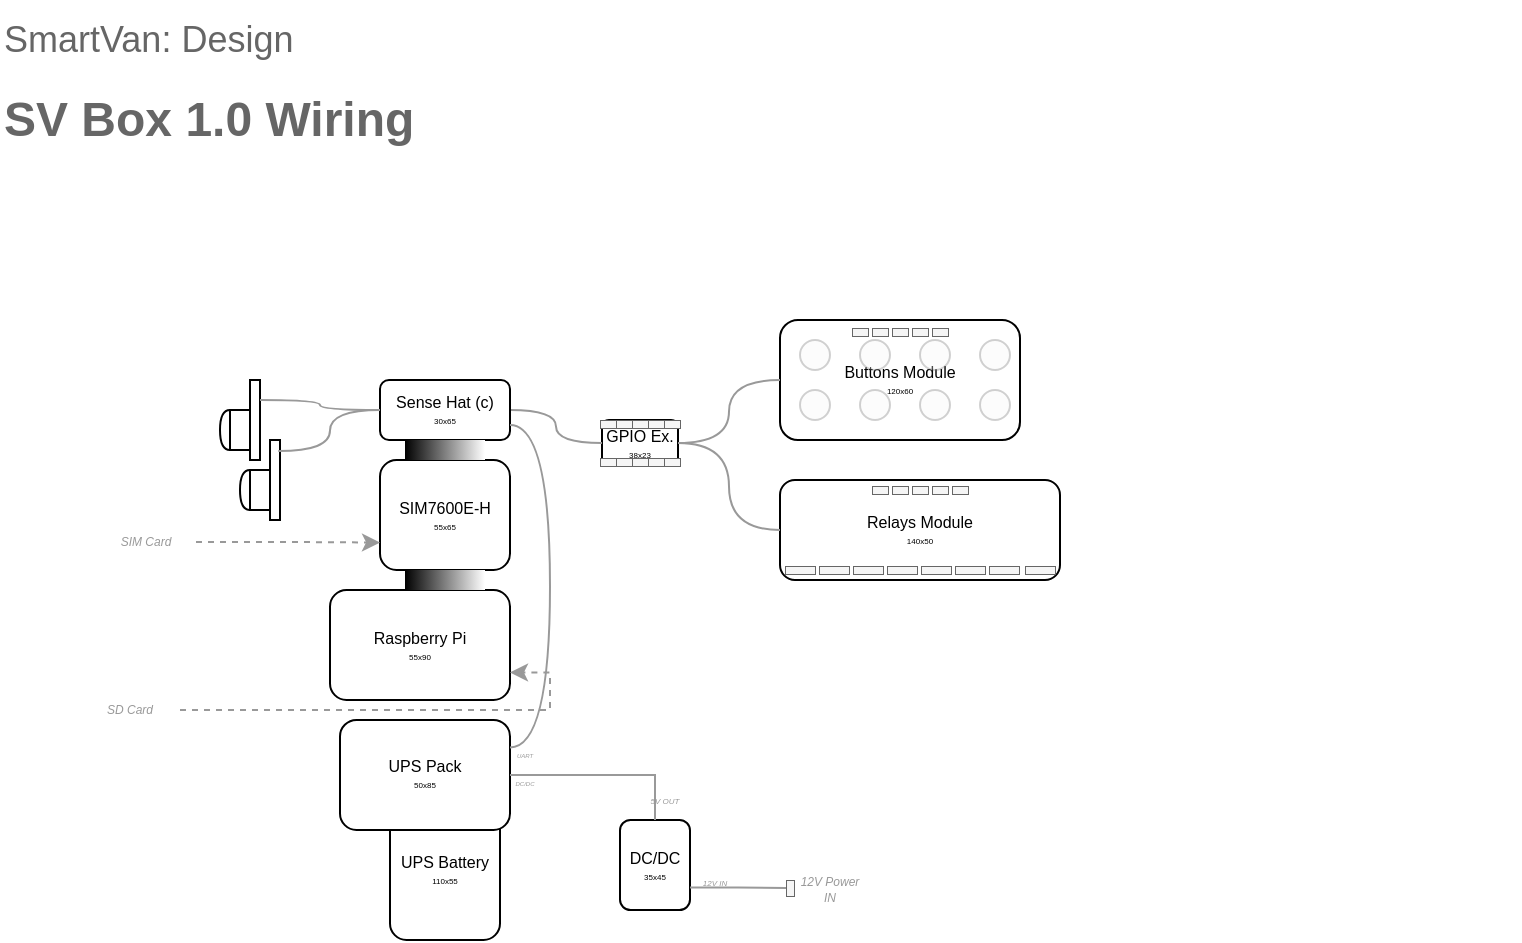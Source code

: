 <mxfile version="21.6.5" type="device">
  <diagram name="SV Box 1.0 Wiring Schema" id="WvOE9oy7c-ULQABIU0A4">
    <mxGraphModel dx="1328" dy="893" grid="1" gridSize="10" guides="1" tooltips="1" connect="1" arrows="1" fold="1" page="1" pageScale="1" pageWidth="827" pageHeight="1169" math="0" shadow="0">
      <root>
        <mxCell id="ygFyH5F4NNDvwpwNv1w--0" />
        <mxCell id="ygFyH5F4NNDvwpwNv1w--1" style="" parent="ygFyH5F4NNDvwpwNv1w--0" />
        <mxCell id="ygFyH5F4NNDvwpwNv1w--2" value="SmartVan: Design" style="text;html=1;strokeColor=none;fillColor=none;align=left;verticalAlign=middle;whiteSpace=wrap;rounded=0;fontColor=#666666;fontSize=18;" parent="ygFyH5F4NNDvwpwNv1w--1" vertex="1">
          <mxGeometry x="40" y="40" width="760" height="40" as="geometry" />
        </mxCell>
        <mxCell id="ygFyH5F4NNDvwpwNv1w--3" value="SV Box 1.0 Wiring" style="text;html=1;strokeColor=none;fillColor=none;align=left;verticalAlign=middle;whiteSpace=wrap;rounded=0;fontColor=#666666;fontSize=24;fontStyle=1" parent="ygFyH5F4NNDvwpwNv1w--1" vertex="1">
          <mxGeometry x="40" y="80" width="760" height="40" as="geometry" />
        </mxCell>
        <mxCell id="4EoeCSa8SVk3PqcVmYQs-0" value="&lt;font style=&quot;font-size: 8px;&quot;&gt;Relays Module&lt;/font&gt;&lt;br&gt;&lt;font style=&quot;font-size: 4px;&quot;&gt;140x50&lt;/font&gt;" style="rounded=1;whiteSpace=wrap;html=1;fontSize=6;horizontal=1;spacingBottom=0;spacingRight=0;" vertex="1" parent="ygFyH5F4NNDvwpwNv1w--1">
          <mxGeometry x="430" y="280" width="140" height="50" as="geometry" />
        </mxCell>
        <mxCell id="4EoeCSa8SVk3PqcVmYQs-1" value="&lt;font style=&quot;font-size: 8px;&quot;&gt;GPIO Ex.&lt;/font&gt;&lt;br&gt;&lt;font style=&quot;font-size: 4px;&quot;&gt;38x23&lt;/font&gt;" style="rounded=1;whiteSpace=wrap;html=1;fontSize=6;horizontal=1;" vertex="1" parent="ygFyH5F4NNDvwpwNv1w--1">
          <mxGeometry x="341" y="250" width="38" height="23" as="geometry" />
        </mxCell>
        <mxCell id="4EoeCSa8SVk3PqcVmYQs-2" value="" style="group" vertex="1" connectable="0" parent="ygFyH5F4NNDvwpwNv1w--1">
          <mxGeometry x="430" y="200" width="120" height="60" as="geometry" />
        </mxCell>
        <mxCell id="4EoeCSa8SVk3PqcVmYQs-3" value="&lt;font style=&quot;font-size: 8px;&quot;&gt;Buttons Module&lt;/font&gt;&lt;br&gt;&lt;font style=&quot;font-size: 4px;&quot;&gt;120x60&lt;/font&gt;" style="rounded=1;whiteSpace=wrap;html=1;fontSize=6;horizontal=1;spacingTop=0;spacingLeft=0;" vertex="1" parent="4EoeCSa8SVk3PqcVmYQs-2">
          <mxGeometry width="120" height="60" as="geometry" />
        </mxCell>
        <mxCell id="4EoeCSa8SVk3PqcVmYQs-4" value="" style="ellipse;whiteSpace=wrap;html=1;fillColor=#f5f5f5;fontColor=#333333;strokeColor=#666666;opacity=30;" vertex="1" parent="4EoeCSa8SVk3PqcVmYQs-2">
          <mxGeometry x="10" y="10" width="15" height="15" as="geometry" />
        </mxCell>
        <mxCell id="4EoeCSa8SVk3PqcVmYQs-5" value="" style="ellipse;whiteSpace=wrap;html=1;fillColor=#f5f5f5;fontColor=#333333;strokeColor=#666666;opacity=30;" vertex="1" parent="4EoeCSa8SVk3PqcVmYQs-2">
          <mxGeometry x="10" y="35" width="15" height="15" as="geometry" />
        </mxCell>
        <mxCell id="4EoeCSa8SVk3PqcVmYQs-6" value="" style="ellipse;whiteSpace=wrap;html=1;fillColor=#f5f5f5;fontColor=#333333;strokeColor=#666666;opacity=30;" vertex="1" parent="4EoeCSa8SVk3PqcVmYQs-2">
          <mxGeometry x="40" y="10" width="15" height="15" as="geometry" />
        </mxCell>
        <mxCell id="4EoeCSa8SVk3PqcVmYQs-7" value="" style="ellipse;whiteSpace=wrap;html=1;fillColor=#f5f5f5;fontColor=#333333;strokeColor=#666666;opacity=30;" vertex="1" parent="4EoeCSa8SVk3PqcVmYQs-2">
          <mxGeometry x="40" y="35" width="15" height="15" as="geometry" />
        </mxCell>
        <mxCell id="4EoeCSa8SVk3PqcVmYQs-8" value="" style="ellipse;whiteSpace=wrap;html=1;fillColor=#f5f5f5;fontColor=#333333;strokeColor=#666666;opacity=30;" vertex="1" parent="4EoeCSa8SVk3PqcVmYQs-2">
          <mxGeometry x="70" y="10" width="15" height="15" as="geometry" />
        </mxCell>
        <mxCell id="4EoeCSa8SVk3PqcVmYQs-9" value="" style="ellipse;whiteSpace=wrap;html=1;fillColor=#f5f5f5;fontColor=#333333;strokeColor=#666666;opacity=30;" vertex="1" parent="4EoeCSa8SVk3PqcVmYQs-2">
          <mxGeometry x="70" y="35" width="15" height="15" as="geometry" />
        </mxCell>
        <mxCell id="4EoeCSa8SVk3PqcVmYQs-10" value="" style="ellipse;whiteSpace=wrap;html=1;fillColor=#f5f5f5;fontColor=#333333;strokeColor=#666666;opacity=30;" vertex="1" parent="4EoeCSa8SVk3PqcVmYQs-2">
          <mxGeometry x="100" y="10" width="15" height="15" as="geometry" />
        </mxCell>
        <mxCell id="4EoeCSa8SVk3PqcVmYQs-11" value="" style="ellipse;whiteSpace=wrap;html=1;fillColor=#f5f5f5;fontColor=#333333;strokeColor=#666666;opacity=30;" vertex="1" parent="4EoeCSa8SVk3PqcVmYQs-2">
          <mxGeometry x="100" y="35" width="15" height="15" as="geometry" />
        </mxCell>
        <mxCell id="4EoeCSa8SVk3PqcVmYQs-12" style="edgeStyle=orthogonalEdgeStyle;rounded=0;orthogonalLoop=1;jettySize=auto;html=1;entryX=0;entryY=0.5;entryDx=0;entryDy=0;endArrow=none;endFill=0;strokeColor=#999999;curved=1;" edge="1" parent="ygFyH5F4NNDvwpwNv1w--1" source="4EoeCSa8SVk3PqcVmYQs-1" target="4EoeCSa8SVk3PqcVmYQs-0">
          <mxGeometry relative="1" as="geometry" />
        </mxCell>
        <mxCell id="4EoeCSa8SVk3PqcVmYQs-13" style="edgeStyle=orthogonalEdgeStyle;rounded=0;orthogonalLoop=1;jettySize=auto;html=1;endArrow=none;endFill=0;strokeColor=#999999;curved=1;" edge="1" parent="ygFyH5F4NNDvwpwNv1w--1" source="4EoeCSa8SVk3PqcVmYQs-1" target="4EoeCSa8SVk3PqcVmYQs-3">
          <mxGeometry relative="1" as="geometry" />
        </mxCell>
        <mxCell id="4EoeCSa8SVk3PqcVmYQs-16" style="edgeStyle=orthogonalEdgeStyle;shape=connector;rounded=0;orthogonalLoop=1;jettySize=auto;html=1;labelBackgroundColor=default;strokeColor=#999999;fontFamily=Helvetica;fontSize=11;fontColor=default;endArrow=none;endFill=0;curved=1;" edge="1" parent="ygFyH5F4NNDvwpwNv1w--1" source="4EoeCSa8SVk3PqcVmYQs-52" target="4EoeCSa8SVk3PqcVmYQs-1">
          <mxGeometry relative="1" as="geometry">
            <mxPoint x="354" y="250.029" as="sourcePoint" />
          </mxGeometry>
        </mxCell>
        <mxCell id="4EoeCSa8SVk3PqcVmYQs-17" value="" style="rounded=0;whiteSpace=wrap;html=1;fillColor=#f5f5f5;fontColor=#333333;strokeColor=#666666;strokeWidth=0.5;" vertex="1" parent="ygFyH5F4NNDvwpwNv1w--1">
          <mxGeometry x="432.5" y="323" width="15" height="4" as="geometry" />
        </mxCell>
        <mxCell id="4EoeCSa8SVk3PqcVmYQs-18" value="" style="rounded=0;whiteSpace=wrap;html=1;fillColor=#f5f5f5;fontColor=#333333;strokeColor=#666666;strokeWidth=0.5;" vertex="1" parent="ygFyH5F4NNDvwpwNv1w--1">
          <mxGeometry x="449.5" y="323" width="15" height="4" as="geometry" />
        </mxCell>
        <mxCell id="4EoeCSa8SVk3PqcVmYQs-19" value="" style="rounded=0;whiteSpace=wrap;html=1;fillColor=#f5f5f5;fontColor=#333333;strokeColor=#666666;strokeWidth=0.5;" vertex="1" parent="ygFyH5F4NNDvwpwNv1w--1">
          <mxGeometry x="466.5" y="323" width="15" height="4" as="geometry" />
        </mxCell>
        <mxCell id="4EoeCSa8SVk3PqcVmYQs-20" value="" style="rounded=0;whiteSpace=wrap;html=1;fillColor=#f5f5f5;fontColor=#333333;strokeColor=#666666;strokeWidth=0.5;" vertex="1" parent="ygFyH5F4NNDvwpwNv1w--1">
          <mxGeometry x="483.5" y="323" width="15" height="4" as="geometry" />
        </mxCell>
        <mxCell id="4EoeCSa8SVk3PqcVmYQs-21" value="" style="rounded=0;whiteSpace=wrap;html=1;fillColor=#f5f5f5;fontColor=#333333;strokeColor=#666666;strokeWidth=0.5;" vertex="1" parent="ygFyH5F4NNDvwpwNv1w--1">
          <mxGeometry x="500.5" y="323" width="15" height="4" as="geometry" />
        </mxCell>
        <mxCell id="4EoeCSa8SVk3PqcVmYQs-22" value="" style="rounded=0;whiteSpace=wrap;html=1;fillColor=#f5f5f5;fontColor=#333333;strokeColor=#666666;strokeWidth=0.5;" vertex="1" parent="ygFyH5F4NNDvwpwNv1w--1">
          <mxGeometry x="517.5" y="323" width="15" height="4" as="geometry" />
        </mxCell>
        <mxCell id="4EoeCSa8SVk3PqcVmYQs-23" value="" style="rounded=0;whiteSpace=wrap;html=1;fillColor=#f5f5f5;fontColor=#333333;strokeColor=#666666;strokeWidth=0.5;" vertex="1" parent="ygFyH5F4NNDvwpwNv1w--1">
          <mxGeometry x="534.5" y="323" width="15" height="4" as="geometry" />
        </mxCell>
        <mxCell id="4EoeCSa8SVk3PqcVmYQs-24" value="" style="rounded=0;whiteSpace=wrap;html=1;fillColor=#f5f5f5;fontColor=#333333;strokeColor=#666666;strokeWidth=0.5;" vertex="1" parent="ygFyH5F4NNDvwpwNv1w--1">
          <mxGeometry x="552.5" y="323" width="15" height="4" as="geometry" />
        </mxCell>
        <mxCell id="4EoeCSa8SVk3PqcVmYQs-25" value="" style="rounded=0;whiteSpace=wrap;html=1;fillColor=#f5f5f5;fontColor=#333333;strokeColor=#666666;strokeWidth=0.5;" vertex="1" parent="ygFyH5F4NNDvwpwNv1w--1">
          <mxGeometry x="486" y="204" width="8" height="4" as="geometry" />
        </mxCell>
        <mxCell id="4EoeCSa8SVk3PqcVmYQs-26" value="" style="rounded=0;whiteSpace=wrap;html=1;fillColor=#f5f5f5;fontColor=#333333;strokeColor=#666666;strokeWidth=0.5;" vertex="1" parent="ygFyH5F4NNDvwpwNv1w--1">
          <mxGeometry x="496" y="204" width="8" height="4" as="geometry" />
        </mxCell>
        <mxCell id="4EoeCSa8SVk3PqcVmYQs-27" value="" style="rounded=0;whiteSpace=wrap;html=1;fillColor=#f5f5f5;fontColor=#333333;strokeColor=#666666;strokeWidth=0.5;" vertex="1" parent="ygFyH5F4NNDvwpwNv1w--1">
          <mxGeometry x="506" y="204" width="8" height="4" as="geometry" />
        </mxCell>
        <mxCell id="4EoeCSa8SVk3PqcVmYQs-28" value="" style="rounded=0;whiteSpace=wrap;html=1;fillColor=#f5f5f5;fontColor=#333333;strokeColor=#666666;strokeWidth=0.5;" vertex="1" parent="ygFyH5F4NNDvwpwNv1w--1">
          <mxGeometry x="476" y="204" width="8" height="4" as="geometry" />
        </mxCell>
        <mxCell id="4EoeCSa8SVk3PqcVmYQs-29" value="" style="rounded=0;whiteSpace=wrap;html=1;fillColor=#f5f5f5;fontColor=#333333;strokeColor=#666666;strokeWidth=0.5;" vertex="1" parent="ygFyH5F4NNDvwpwNv1w--1">
          <mxGeometry x="466" y="204" width="8" height="4" as="geometry" />
        </mxCell>
        <mxCell id="4EoeCSa8SVk3PqcVmYQs-30" value="" style="rounded=0;whiteSpace=wrap;html=1;fillColor=#f5f5f5;fontColor=#333333;strokeColor=#666666;strokeWidth=0.5;" vertex="1" parent="ygFyH5F4NNDvwpwNv1w--1">
          <mxGeometry x="496" y="283" width="8" height="4" as="geometry" />
        </mxCell>
        <mxCell id="4EoeCSa8SVk3PqcVmYQs-31" value="" style="rounded=0;whiteSpace=wrap;html=1;fillColor=#f5f5f5;fontColor=#333333;strokeColor=#666666;strokeWidth=0.5;" vertex="1" parent="ygFyH5F4NNDvwpwNv1w--1">
          <mxGeometry x="506" y="283" width="8" height="4" as="geometry" />
        </mxCell>
        <mxCell id="4EoeCSa8SVk3PqcVmYQs-32" value="" style="rounded=0;whiteSpace=wrap;html=1;fillColor=#f5f5f5;fontColor=#333333;strokeColor=#666666;strokeWidth=0.5;" vertex="1" parent="ygFyH5F4NNDvwpwNv1w--1">
          <mxGeometry x="516" y="283" width="8" height="4" as="geometry" />
        </mxCell>
        <mxCell id="4EoeCSa8SVk3PqcVmYQs-33" value="" style="rounded=0;whiteSpace=wrap;html=1;fillColor=#f5f5f5;fontColor=#333333;strokeColor=#666666;strokeWidth=0.5;" vertex="1" parent="ygFyH5F4NNDvwpwNv1w--1">
          <mxGeometry x="486" y="283" width="8" height="4" as="geometry" />
        </mxCell>
        <mxCell id="4EoeCSa8SVk3PqcVmYQs-34" value="" style="rounded=0;whiteSpace=wrap;html=1;fillColor=#f5f5f5;fontColor=#333333;strokeColor=#666666;strokeWidth=0.5;" vertex="1" parent="ygFyH5F4NNDvwpwNv1w--1">
          <mxGeometry x="476" y="283" width="8" height="4" as="geometry" />
        </mxCell>
        <mxCell id="4EoeCSa8SVk3PqcVmYQs-35" value="" style="rounded=0;whiteSpace=wrap;html=1;fillColor=#f5f5f5;fontColor=#333333;strokeColor=#666666;strokeWidth=0.5;" vertex="1" parent="ygFyH5F4NNDvwpwNv1w--1">
          <mxGeometry x="356" y="269" width="8" height="4" as="geometry" />
        </mxCell>
        <mxCell id="4EoeCSa8SVk3PqcVmYQs-36" value="" style="rounded=0;whiteSpace=wrap;html=1;fillColor=#f5f5f5;fontColor=#333333;strokeColor=#666666;strokeWidth=0.5;" vertex="1" parent="ygFyH5F4NNDvwpwNv1w--1">
          <mxGeometry x="364" y="269" width="8" height="4" as="geometry" />
        </mxCell>
        <mxCell id="4EoeCSa8SVk3PqcVmYQs-37" value="" style="rounded=0;whiteSpace=wrap;html=1;fillColor=#f5f5f5;fontColor=#333333;strokeColor=#666666;strokeWidth=0.5;" vertex="1" parent="ygFyH5F4NNDvwpwNv1w--1">
          <mxGeometry x="372" y="269" width="8" height="4" as="geometry" />
        </mxCell>
        <mxCell id="4EoeCSa8SVk3PqcVmYQs-38" value="" style="rounded=0;whiteSpace=wrap;html=1;fillColor=#f5f5f5;fontColor=#333333;strokeColor=#666666;strokeWidth=0.5;" vertex="1" parent="ygFyH5F4NNDvwpwNv1w--1">
          <mxGeometry x="348" y="269" width="8" height="4" as="geometry" />
        </mxCell>
        <mxCell id="4EoeCSa8SVk3PqcVmYQs-39" value="" style="rounded=0;whiteSpace=wrap;html=1;fillColor=#f5f5f5;fontColor=#333333;strokeColor=#666666;strokeWidth=0.5;" vertex="1" parent="ygFyH5F4NNDvwpwNv1w--1">
          <mxGeometry x="340" y="269" width="8" height="4" as="geometry" />
        </mxCell>
        <mxCell id="4EoeCSa8SVk3PqcVmYQs-40" value="" style="rounded=0;whiteSpace=wrap;html=1;fillColor=#f5f5f5;fontColor=#333333;strokeColor=#666666;strokeWidth=0.5;" vertex="1" parent="ygFyH5F4NNDvwpwNv1w--1">
          <mxGeometry x="356" y="250" width="8" height="4" as="geometry" />
        </mxCell>
        <mxCell id="4EoeCSa8SVk3PqcVmYQs-41" value="" style="rounded=0;whiteSpace=wrap;html=1;fillColor=#f5f5f5;fontColor=#333333;strokeColor=#666666;strokeWidth=0.5;" vertex="1" parent="ygFyH5F4NNDvwpwNv1w--1">
          <mxGeometry x="364" y="250" width="8" height="4" as="geometry" />
        </mxCell>
        <mxCell id="4EoeCSa8SVk3PqcVmYQs-42" value="" style="rounded=0;whiteSpace=wrap;html=1;fillColor=#f5f5f5;fontColor=#333333;strokeColor=#666666;strokeWidth=0.5;" vertex="1" parent="ygFyH5F4NNDvwpwNv1w--1">
          <mxGeometry x="372" y="250" width="8" height="4" as="geometry" />
        </mxCell>
        <mxCell id="4EoeCSa8SVk3PqcVmYQs-43" value="" style="rounded=0;whiteSpace=wrap;html=1;fillColor=#f5f5f5;fontColor=#333333;strokeColor=#666666;strokeWidth=0.5;" vertex="1" parent="ygFyH5F4NNDvwpwNv1w--1">
          <mxGeometry x="348" y="250" width="8" height="4" as="geometry" />
        </mxCell>
        <mxCell id="4EoeCSa8SVk3PqcVmYQs-44" value="" style="rounded=0;whiteSpace=wrap;html=1;fillColor=#f5f5f5;fontColor=#333333;strokeColor=#666666;strokeWidth=0.5;" vertex="1" parent="ygFyH5F4NNDvwpwNv1w--1">
          <mxGeometry x="340" y="250" width="8" height="4" as="geometry" />
        </mxCell>
        <mxCell id="4EoeCSa8SVk3PqcVmYQs-52" value="&lt;font style=&quot;border-color: var(--border-color); font-size: 8px;&quot;&gt;Sense Hat (c)&lt;/font&gt;&lt;br style=&quot;border-color: var(--border-color);&quot;&gt;&lt;font style=&quot;border-color: var(--border-color); font-size: 4px;&quot;&gt;30x65&lt;/font&gt;" style="rounded=1;whiteSpace=wrap;html=1;fontSize=6;horizontal=1;direction=south;" vertex="1" parent="ygFyH5F4NNDvwpwNv1w--1">
          <mxGeometry x="230" y="230" width="65" height="30" as="geometry" />
        </mxCell>
        <mxCell id="4EoeCSa8SVk3PqcVmYQs-53" value="&lt;font style=&quot;border-color: var(--border-color); font-size: 8px;&quot;&gt;SIM7600E-H&lt;/font&gt;&lt;br style=&quot;border-color: var(--border-color);&quot;&gt;&lt;font style=&quot;border-color: var(--border-color); font-size: 4px;&quot;&gt;55x65&lt;/font&gt;" style="rounded=1;whiteSpace=wrap;html=1;fontSize=6;horizontal=1;direction=south;" vertex="1" parent="ygFyH5F4NNDvwpwNv1w--1">
          <mxGeometry x="230" y="270" width="65" height="55" as="geometry" />
        </mxCell>
        <mxCell id="4EoeCSa8SVk3PqcVmYQs-54" value="&lt;font style=&quot;border-color: var(--border-color); font-size: 8px;&quot;&gt;Raspberry Pi&lt;/font&gt;&lt;br style=&quot;border-color: var(--border-color);&quot;&gt;&lt;font style=&quot;border-color: var(--border-color); font-size: 4px;&quot;&gt;55x90&lt;/font&gt;" style="rounded=1;whiteSpace=wrap;html=1;fontSize=6;horizontal=1;direction=south;" vertex="1" parent="ygFyH5F4NNDvwpwNv1w--1">
          <mxGeometry x="205" y="335" width="90" height="55" as="geometry" />
        </mxCell>
        <mxCell id="4EoeCSa8SVk3PqcVmYQs-55" value="&lt;font style=&quot;border-color: var(--border-color); font-size: 8px;&quot;&gt;UPS Battery&lt;/font&gt;&lt;br style=&quot;border-color: var(--border-color);&quot;&gt;&lt;font style=&quot;border-color: var(--border-color); font-size: 4px;&quot;&gt;110x55&lt;/font&gt;" style="rounded=1;whiteSpace=wrap;html=1;fontSize=6;spacingLeft=0;direction=south;spacingTop=40;" vertex="1" parent="ygFyH5F4NNDvwpwNv1w--1">
          <mxGeometry x="235" y="399.97" width="55" height="110" as="geometry" />
        </mxCell>
        <mxCell id="4EoeCSa8SVk3PqcVmYQs-56" value="&lt;font style=&quot;border-color: var(--border-color); font-size: 8px;&quot;&gt;UPS Pack&lt;/font&gt;&lt;br style=&quot;border-color: var(--border-color);&quot;&gt;&lt;font style=&quot;border-color: var(--border-color); font-size: 4px;&quot;&gt;50x85&lt;/font&gt;" style="rounded=1;whiteSpace=wrap;html=1;fontSize=6;horizontal=1;direction=south;" vertex="1" parent="ygFyH5F4NNDvwpwNv1w--1">
          <mxGeometry x="210" y="399.97" width="85" height="55" as="geometry" />
        </mxCell>
        <mxCell id="4EoeCSa8SVk3PqcVmYQs-57" value="" style="rounded=0;whiteSpace=wrap;html=1;gradientColor=default;strokeColor=none;direction=south;" vertex="1" parent="ygFyH5F4NNDvwpwNv1w--1">
          <mxGeometry x="242.5" y="260" width="40" height="10" as="geometry" />
        </mxCell>
        <mxCell id="4EoeCSa8SVk3PqcVmYQs-58" value="" style="rounded=0;whiteSpace=wrap;html=1;gradientColor=default;strokeColor=none;direction=south;" vertex="1" parent="ygFyH5F4NNDvwpwNv1w--1">
          <mxGeometry x="242.5" y="325" width="40" height="10" as="geometry" />
        </mxCell>
        <mxCell id="4EoeCSa8SVk3PqcVmYQs-59" value="" style="group;flipH=0;" vertex="1" connectable="0" parent="ygFyH5F4NNDvwpwNv1w--1">
          <mxGeometry x="160" y="260" width="20" height="40" as="geometry" />
        </mxCell>
        <mxCell id="4EoeCSa8SVk3PqcVmYQs-60" value="" style="rounded=0;whiteSpace=wrap;html=1;" vertex="1" parent="4EoeCSa8SVk3PqcVmYQs-59">
          <mxGeometry x="15" width="5" height="40" as="geometry" />
        </mxCell>
        <mxCell id="4EoeCSa8SVk3PqcVmYQs-61" value="" style="shape=or;whiteSpace=wrap;html=1;flipH=1;" vertex="1" parent="4EoeCSa8SVk3PqcVmYQs-59">
          <mxGeometry y="15" width="5" height="20" as="geometry" />
        </mxCell>
        <mxCell id="4EoeCSa8SVk3PqcVmYQs-62" value="" style="rounded=0;whiteSpace=wrap;html=1;" vertex="1" parent="4EoeCSa8SVk3PqcVmYQs-59">
          <mxGeometry x="5" y="15" width="10" height="20" as="geometry" />
        </mxCell>
        <mxCell id="4EoeCSa8SVk3PqcVmYQs-63" value="" style="group;flipH=0;" vertex="1" connectable="0" parent="ygFyH5F4NNDvwpwNv1w--1">
          <mxGeometry x="150" y="230" width="20" height="40" as="geometry" />
        </mxCell>
        <mxCell id="4EoeCSa8SVk3PqcVmYQs-64" value="" style="rounded=0;whiteSpace=wrap;html=1;" vertex="1" parent="4EoeCSa8SVk3PqcVmYQs-63">
          <mxGeometry x="15" width="5" height="40" as="geometry" />
        </mxCell>
        <mxCell id="4EoeCSa8SVk3PqcVmYQs-65" value="" style="shape=or;whiteSpace=wrap;html=1;flipH=1;" vertex="1" parent="4EoeCSa8SVk3PqcVmYQs-63">
          <mxGeometry y="15" width="5" height="20" as="geometry" />
        </mxCell>
        <mxCell id="4EoeCSa8SVk3PqcVmYQs-66" value="" style="rounded=0;whiteSpace=wrap;html=1;" vertex="1" parent="4EoeCSa8SVk3PqcVmYQs-63">
          <mxGeometry x="5" y="15" width="10" height="20" as="geometry" />
        </mxCell>
        <mxCell id="4EoeCSa8SVk3PqcVmYQs-68" value="" style="endArrow=none;html=1;rounded=0;edgeStyle=orthogonalEdgeStyle;curved=1;exitX=0.829;exitY=0.139;exitDx=0;exitDy=0;fontColor=#999999;strokeColor=#999999;exitPerimeter=0;" edge="1" parent="ygFyH5F4NNDvwpwNv1w--1" source="4EoeCSa8SVk3PqcVmYQs-60" target="4EoeCSa8SVk3PqcVmYQs-52">
          <mxGeometry width="50" height="50" relative="1" as="geometry">
            <mxPoint x="-172" y="260" as="sourcePoint" />
            <mxPoint x="-190" y="163" as="targetPoint" />
          </mxGeometry>
        </mxCell>
        <mxCell id="4EoeCSa8SVk3PqcVmYQs-69" value="" style="endArrow=none;html=1;rounded=0;edgeStyle=orthogonalEdgeStyle;curved=1;exitX=1;exitY=0.25;exitDx=0;exitDy=0;fontColor=#999999;strokeColor=#999999;" edge="1" parent="ygFyH5F4NNDvwpwNv1w--1" source="4EoeCSa8SVk3PqcVmYQs-64" target="4EoeCSa8SVk3PqcVmYQs-52">
          <mxGeometry width="50" height="50" relative="1" as="geometry">
            <mxPoint x="169" y="276" as="sourcePoint" />
            <mxPoint x="240" y="255" as="targetPoint" />
          </mxGeometry>
        </mxCell>
        <mxCell id="4EoeCSa8SVk3PqcVmYQs-71" style="edgeStyle=orthogonalEdgeStyle;shape=connector;rounded=0;orthogonalLoop=1;jettySize=auto;html=1;labelBackgroundColor=default;strokeColor=#999999;fontFamily=Helvetica;fontSize=11;fontColor=default;endArrow=none;endFill=0;curved=1;entryX=0.25;entryY=0;entryDx=0;entryDy=0;exitX=0.75;exitY=0;exitDx=0;exitDy=0;" edge="1" parent="ygFyH5F4NNDvwpwNv1w--1" source="4EoeCSa8SVk3PqcVmYQs-52" target="4EoeCSa8SVk3PqcVmYQs-56">
          <mxGeometry relative="1" as="geometry">
            <mxPoint x="305" y="255" as="sourcePoint" />
            <mxPoint x="351" y="272" as="targetPoint" />
          </mxGeometry>
        </mxCell>
        <mxCell id="4EoeCSa8SVk3PqcVmYQs-72" value="DC/DC" style="edgeLabel;html=1;align=center;verticalAlign=middle;resizable=0;points=[];fontSize=3;labelBackgroundColor=none;fontColor=#999999;fontStyle=2" vertex="1" connectable="0" parent="ygFyH5F4NNDvwpwNv1w--1">
          <mxGeometry x="301.829" y="431.474" as="geometry" />
        </mxCell>
        <mxCell id="ygFyH5F4NNDvwpwNv1w--5" value="Boxes" style="" parent="ygFyH5F4NNDvwpwNv1w--0" />
        <mxCell id="ygFyH5F4NNDvwpwNv1w--9" value="Devices" style="" parent="ygFyH5F4NNDvwpwNv1w--0" />
        <mxCell id="ygFyH5F4NNDvwpwNv1w--15" value="&lt;font style=&quot;font-size: 8px;&quot;&gt;DC/DC&lt;/font&gt;&lt;br&gt;&lt;font style=&quot;font-size: 4px;&quot;&gt;35x45&lt;/font&gt;" style="rounded=1;whiteSpace=wrap;html=1;fontSize=6;horizontal=1;" parent="ygFyH5F4NNDvwpwNv1w--9" vertex="1">
          <mxGeometry x="350" y="450" width="35" height="45" as="geometry" />
        </mxCell>
        <mxCell id="ygFyH5F4NNDvwpwNv1w--25" value="Wires" style="" parent="ygFyH5F4NNDvwpwNv1w--0" />
        <mxCell id="ygFyH5F4NNDvwpwNv1w--29" style="edgeStyle=orthogonalEdgeStyle;rounded=0;orthogonalLoop=1;jettySize=auto;html=1;entryX=0.5;entryY=0;entryDx=0;entryDy=0;exitX=0.5;exitY=0;exitDx=0;exitDy=0;endArrow=none;endFill=0;fontColor=#999999;strokeColor=#999999;" parent="ygFyH5F4NNDvwpwNv1w--25" source="ygFyH5F4NNDvwpwNv1w--15" target="4EoeCSa8SVk3PqcVmYQs-56" edge="1">
          <mxGeometry relative="1" as="geometry" />
        </mxCell>
        <mxCell id="ygFyH5F4NNDvwpwNv1w--30" value="5V OUT" style="edgeLabel;html=1;align=center;verticalAlign=middle;resizable=0;points=[];labelBackgroundColor=none;fontSize=4;fontColor=#999999;fontStyle=2" parent="ygFyH5F4NNDvwpwNv1w--29" vertex="1" connectable="0">
          <mxGeometry x="-0.638" relative="1" as="geometry">
            <mxPoint x="4" y="8" as="offset" />
          </mxGeometry>
        </mxCell>
        <mxCell id="ygFyH5F4NNDvwpwNv1w--31" value="UART" style="edgeLabel;html=1;align=center;verticalAlign=middle;resizable=0;points=[];fontSize=3;labelBackgroundColor=none;fontColor=#999999;fontStyle=2" parent="ygFyH5F4NNDvwpwNv1w--29" vertex="1" connectable="0">
          <mxGeometry x="0.875" relative="1" as="geometry">
            <mxPoint x="1" y="-10" as="offset" />
          </mxGeometry>
        </mxCell>
        <mxCell id="ygFyH5F4NNDvwpwNv1w--32" style="edgeStyle=orthogonalEdgeStyle;rounded=0;orthogonalLoop=1;jettySize=auto;html=1;exitX=1;exitY=0.75;exitDx=0;exitDy=0;endArrow=none;endFill=0;fontColor=#999999;strokeColor=#999999;entryX=0;entryY=0.5;entryDx=0;entryDy=0;" parent="ygFyH5F4NNDvwpwNv1w--25" source="ygFyH5F4NNDvwpwNv1w--15" target="7UirJrAiWGlAR2FCchPg-2" edge="1">
          <mxGeometry relative="1" as="geometry">
            <mxPoint x="10" y="339.51" as="targetPoint" />
            <mxPoint x="50" y="339.51" as="sourcePoint" />
          </mxGeometry>
        </mxCell>
        <mxCell id="ygFyH5F4NNDvwpwNv1w--33" value="&lt;font style=&quot;font-size: 4px;&quot;&gt;12V IN&lt;/font&gt;" style="edgeLabel;html=1;align=center;verticalAlign=middle;resizable=0;points=[];fontSize=4;labelBackgroundColor=none;fontColor=#999999;fontStyle=2" parent="ygFyH5F4NNDvwpwNv1w--32" vertex="1" connectable="0">
          <mxGeometry x="-0.706" y="1" relative="1" as="geometry">
            <mxPoint x="5" y="-1" as="offset" />
          </mxGeometry>
        </mxCell>
        <mxCell id="ygFyH5F4NNDvwpwNv1w--39" style="edgeStyle=orthogonalEdgeStyle;rounded=0;orthogonalLoop=1;jettySize=auto;html=1;entryX=0.75;entryY=0;entryDx=0;entryDy=0;dashed=1;fontColor=#999999;strokeColor=#999999;" parent="ygFyH5F4NNDvwpwNv1w--25" source="ygFyH5F4NNDvwpwNv1w--48" target="4EoeCSa8SVk3PqcVmYQs-54" edge="1">
          <mxGeometry relative="1" as="geometry">
            <Array as="points">
              <mxPoint x="315" y="395" />
              <mxPoint x="315" y="376" />
            </Array>
          </mxGeometry>
        </mxCell>
        <mxCell id="ygFyH5F4NNDvwpwNv1w--46" value="SIM Card" style="text;html=1;strokeColor=none;fillColor=none;align=center;verticalAlign=middle;whiteSpace=wrap;rounded=0;fontSize=6;fontStyle=2;fontColor=#999999;" parent="ygFyH5F4NNDvwpwNv1w--25" vertex="1">
          <mxGeometry x="88" y="306" width="50" height="10" as="geometry" />
        </mxCell>
        <mxCell id="ygFyH5F4NNDvwpwNv1w--47" style="edgeStyle=orthogonalEdgeStyle;rounded=0;orthogonalLoop=1;jettySize=auto;html=1;entryX=0.75;entryY=1;entryDx=0;entryDy=0;dashed=1;fontColor=#999999;strokeColor=#999999;" parent="ygFyH5F4NNDvwpwNv1w--25" source="ygFyH5F4NNDvwpwNv1w--46" target="4EoeCSa8SVk3PqcVmYQs-53" edge="1">
          <mxGeometry relative="1" as="geometry" />
        </mxCell>
        <mxCell id="ygFyH5F4NNDvwpwNv1w--48" value="SD Card" style="text;html=1;strokeColor=none;fillColor=none;align=center;verticalAlign=middle;whiteSpace=wrap;rounded=0;fontSize=6;fontStyle=2;fontColor=#999999;" parent="ygFyH5F4NNDvwpwNv1w--25" vertex="1">
          <mxGeometry x="80" y="390" width="50" height="10" as="geometry" />
        </mxCell>
        <mxCell id="ygFyH5F4NNDvwpwNv1w--54" value="12V Power&lt;br style=&quot;border-color: var(--border-color);&quot;&gt;IN" style="text;html=1;strokeColor=none;fillColor=none;align=center;verticalAlign=middle;whiteSpace=wrap;rounded=0;fontSize=6;fontStyle=2;fontColor=#999999;" parent="ygFyH5F4NNDvwpwNv1w--25" vertex="1">
          <mxGeometry x="430" y="475" width="50" height="20" as="geometry" />
        </mxCell>
        <mxCell id="ygFyH5F4NNDvwpwNv1w--62" value="Connectors" style="" parent="ygFyH5F4NNDvwpwNv1w--0" />
        <mxCell id="7UirJrAiWGlAR2FCchPg-2" value="" style="rounded=0;whiteSpace=wrap;html=1;fillColor=#f5f5f5;fontColor=#333333;strokeColor=#666666;strokeWidth=0.5;" parent="ygFyH5F4NNDvwpwNv1w--62" vertex="1">
          <mxGeometry x="433" y="480" width="4" height="8" as="geometry" />
        </mxCell>
      </root>
    </mxGraphModel>
  </diagram>
</mxfile>
